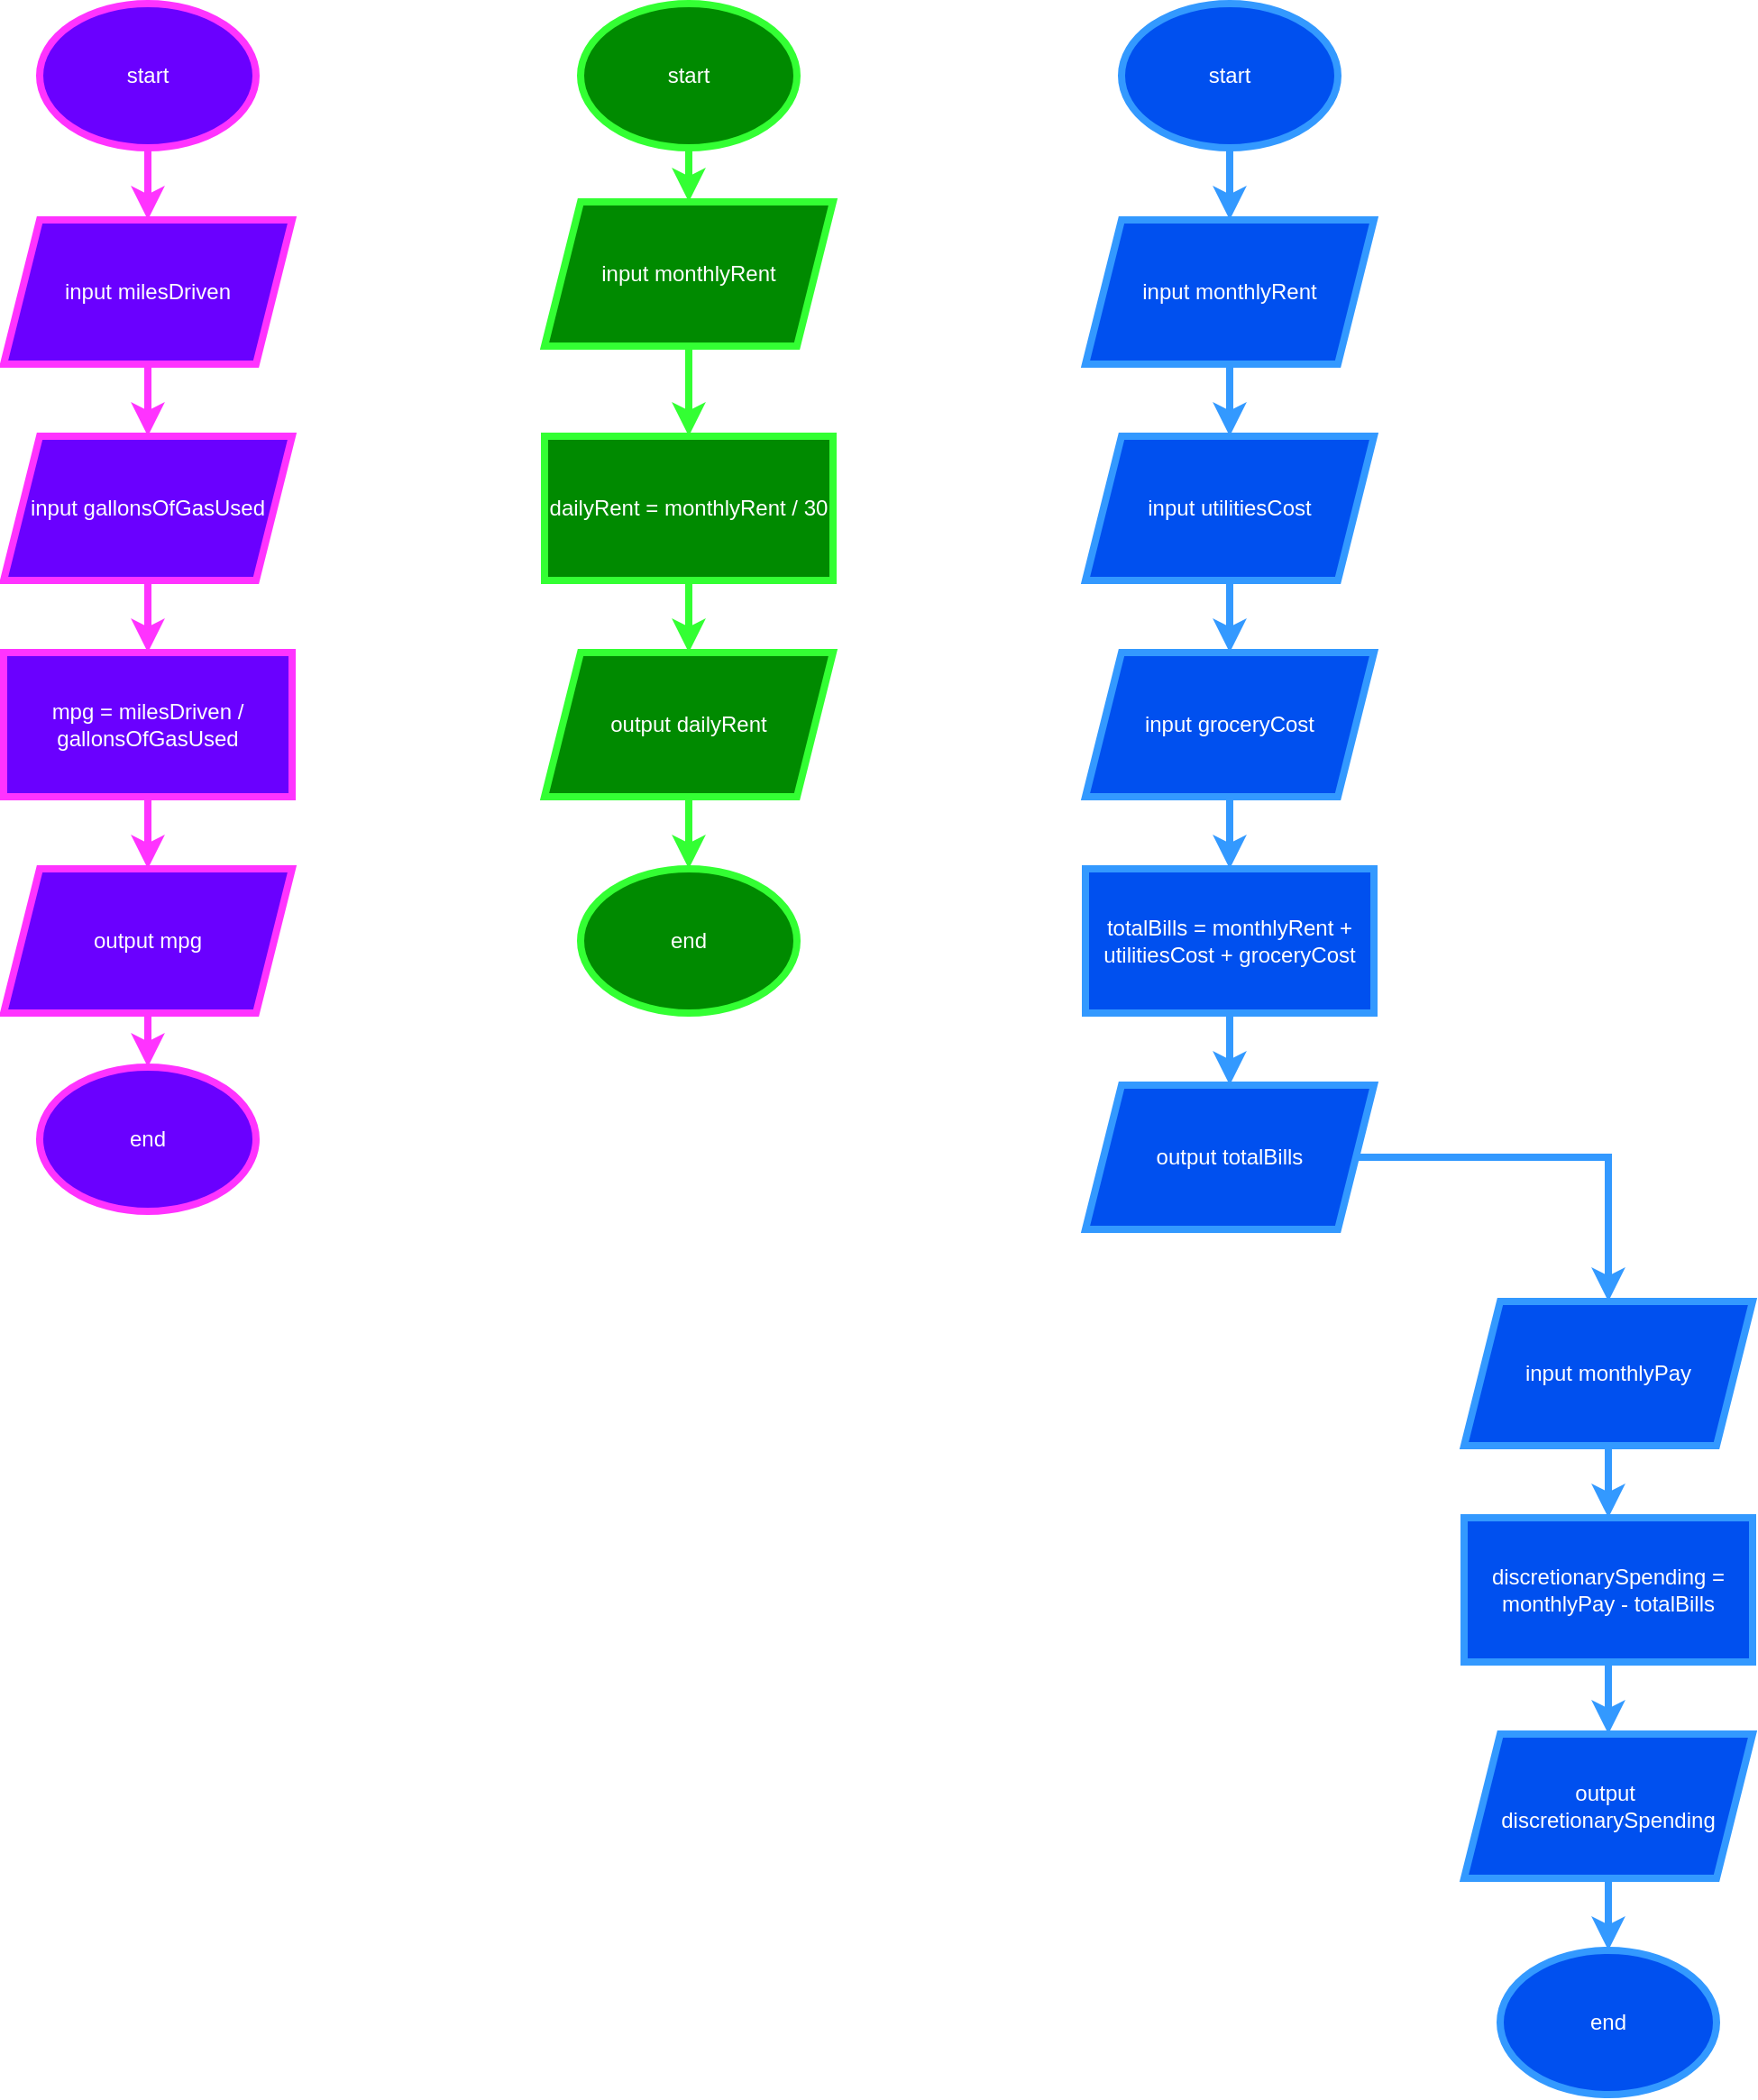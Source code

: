 <mxfile version="24.7.7">
  <diagram name="Page-1" id="Q24Te6iQJMVP2xUG6GIa">
    <mxGraphModel dx="2100" dy="1236" grid="1" gridSize="10" guides="1" tooltips="1" connect="1" arrows="1" fold="1" page="1" pageScale="2" pageWidth="850" pageHeight="1100" math="0" shadow="0">
      <root>
        <mxCell id="0" />
        <mxCell id="1" parent="0" />
        <mxCell id="2huRS0k6ANEK0z0OvlgN-1" value="start" style="ellipse;whiteSpace=wrap;html=1;fillColor=#6a00ff;fontColor=#ffffff;strokeColor=#FF33FF;strokeWidth=4;" vertex="1" parent="1">
          <mxGeometry x="40" y="40" width="120" height="80" as="geometry" />
        </mxCell>
        <mxCell id="2huRS0k6ANEK0z0OvlgN-3" value="input milesDriven" style="rounded=0;whiteSpace=wrap;html=1;fillColor=#6a00ff;fontColor=#ffffff;strokeColor=#FF33FF;shape=parallelogram;perimeter=parallelogramPerimeter;fixedSize=1;strokeWidth=4;" vertex="1" parent="1">
          <mxGeometry x="20" y="160" width="160" height="80" as="geometry" />
        </mxCell>
        <mxCell id="2huRS0k6ANEK0z0OvlgN-4" value="" style="edgeStyle=orthogonalEdgeStyle;rounded=0;orthogonalLoop=1;jettySize=auto;html=1;strokeColor=#FF33FF;strokeWidth=4;fillColor=#6a00ff;" edge="1" parent="1" source="2huRS0k6ANEK0z0OvlgN-1" target="2huRS0k6ANEK0z0OvlgN-3">
          <mxGeometry relative="1" as="geometry" />
        </mxCell>
        <mxCell id="2huRS0k6ANEK0z0OvlgN-5" value="input gallonsOfGasUsed" style="shape=parallelogram;perimeter=parallelogramPerimeter;whiteSpace=wrap;html=1;fixedSize=1;fillColor=#6a00ff;fontColor=#ffffff;strokeColor=#FF33FF;strokeWidth=4;" vertex="1" parent="1">
          <mxGeometry x="20" y="280" width="160" height="80" as="geometry" />
        </mxCell>
        <mxCell id="2huRS0k6ANEK0z0OvlgN-6" value="" style="edgeStyle=orthogonalEdgeStyle;rounded=0;orthogonalLoop=1;jettySize=auto;html=1;strokeColor=#FF33FF;strokeWidth=4;fillColor=#6a00ff;" edge="1" parent="1" source="2huRS0k6ANEK0z0OvlgN-3" target="2huRS0k6ANEK0z0OvlgN-5">
          <mxGeometry relative="1" as="geometry" />
        </mxCell>
        <mxCell id="2huRS0k6ANEK0z0OvlgN-9" value="mpg = milesDriven / gallonsOfGasUsed" style="rounded=0;whiteSpace=wrap;html=1;fillColor=#6a00ff;fontColor=#ffffff;strokeColor=#FF33FF;strokeWidth=4;" vertex="1" parent="1">
          <mxGeometry x="20" y="400" width="160" height="80" as="geometry" />
        </mxCell>
        <mxCell id="2huRS0k6ANEK0z0OvlgN-10" value="" style="edgeStyle=orthogonalEdgeStyle;rounded=0;orthogonalLoop=1;jettySize=auto;html=1;strokeColor=#FF33FF;strokeWidth=4;fillColor=#6a00ff;" edge="1" parent="1" source="2huRS0k6ANEK0z0OvlgN-5" target="2huRS0k6ANEK0z0OvlgN-9">
          <mxGeometry relative="1" as="geometry" />
        </mxCell>
        <mxCell id="2huRS0k6ANEK0z0OvlgN-11" value="output mpg" style="shape=parallelogram;perimeter=parallelogramPerimeter;whiteSpace=wrap;html=1;fixedSize=1;fillColor=#6a00ff;fontColor=#ffffff;strokeColor=#FF33FF;strokeWidth=4;" vertex="1" parent="1">
          <mxGeometry x="20" y="520" width="160" height="80" as="geometry" />
        </mxCell>
        <mxCell id="2huRS0k6ANEK0z0OvlgN-12" value="" style="edgeStyle=orthogonalEdgeStyle;rounded=0;orthogonalLoop=1;jettySize=auto;html=1;strokeColor=#FF33FF;strokeWidth=4;fillColor=#6a00ff;" edge="1" parent="1" source="2huRS0k6ANEK0z0OvlgN-9" target="2huRS0k6ANEK0z0OvlgN-11">
          <mxGeometry relative="1" as="geometry" />
        </mxCell>
        <mxCell id="2huRS0k6ANEK0z0OvlgN-13" value="end" style="ellipse;whiteSpace=wrap;html=1;fillColor=#6a00ff;fontColor=#ffffff;strokeColor=#FF33FF;strokeWidth=4;" vertex="1" parent="1">
          <mxGeometry x="40" y="630" width="120" height="80" as="geometry" />
        </mxCell>
        <mxCell id="2huRS0k6ANEK0z0OvlgN-14" value="" style="edgeStyle=orthogonalEdgeStyle;rounded=0;orthogonalLoop=1;jettySize=auto;html=1;strokeColor=#FF33FF;strokeWidth=4;fillColor=#6a00ff;" edge="1" parent="1" source="2huRS0k6ANEK0z0OvlgN-11" target="2huRS0k6ANEK0z0OvlgN-13">
          <mxGeometry relative="1" as="geometry" />
        </mxCell>
        <mxCell id="2huRS0k6ANEK0z0OvlgN-15" value="start" style="ellipse;whiteSpace=wrap;html=1;fillColor=#008a00;fontColor=#ffffff;strokeColor=#33FF33;strokeWidth=4;" vertex="1" parent="1">
          <mxGeometry x="340" y="40" width="120" height="80" as="geometry" />
        </mxCell>
        <mxCell id="2huRS0k6ANEK0z0OvlgN-16" value="input monthlyRent" style="shape=parallelogram;perimeter=parallelogramPerimeter;whiteSpace=wrap;html=1;fixedSize=1;fillColor=#008a00;fontColor=#ffffff;strokeColor=#33FF33;strokeWidth=4;" vertex="1" parent="1">
          <mxGeometry x="320" y="150" width="160" height="80" as="geometry" />
        </mxCell>
        <mxCell id="2huRS0k6ANEK0z0OvlgN-17" value="" style="edgeStyle=orthogonalEdgeStyle;rounded=0;orthogonalLoop=1;jettySize=auto;html=1;fillColor=#008a00;strokeColor=#33FF33;strokeWidth=4;" edge="1" parent="1" source="2huRS0k6ANEK0z0OvlgN-15" target="2huRS0k6ANEK0z0OvlgN-16">
          <mxGeometry relative="1" as="geometry" />
        </mxCell>
        <mxCell id="2huRS0k6ANEK0z0OvlgN-18" value="dailyRent = monthlyRent / 30" style="rounded=0;whiteSpace=wrap;html=1;fillColor=#008a00;fontColor=#ffffff;strokeColor=#33FF33;strokeWidth=4;" vertex="1" parent="1">
          <mxGeometry x="320" y="280" width="160" height="80" as="geometry" />
        </mxCell>
        <mxCell id="2huRS0k6ANEK0z0OvlgN-19" value="" style="edgeStyle=orthogonalEdgeStyle;rounded=0;orthogonalLoop=1;jettySize=auto;html=1;fillColor=#008a00;strokeColor=#33FF33;strokeWidth=4;" edge="1" parent="1" source="2huRS0k6ANEK0z0OvlgN-16" target="2huRS0k6ANEK0z0OvlgN-18">
          <mxGeometry relative="1" as="geometry" />
        </mxCell>
        <mxCell id="2huRS0k6ANEK0z0OvlgN-21" value="output dailyRent" style="shape=parallelogram;perimeter=parallelogramPerimeter;whiteSpace=wrap;html=1;fixedSize=1;fillColor=#008a00;fontColor=#ffffff;strokeColor=#33FF33;strokeWidth=4;" vertex="1" parent="1">
          <mxGeometry x="320" y="400" width="160" height="80" as="geometry" />
        </mxCell>
        <mxCell id="2huRS0k6ANEK0z0OvlgN-22" value="" style="edgeStyle=orthogonalEdgeStyle;rounded=0;orthogonalLoop=1;jettySize=auto;html=1;fillColor=#008a00;strokeColor=#33FF33;strokeWidth=4;" edge="1" parent="1" source="2huRS0k6ANEK0z0OvlgN-18" target="2huRS0k6ANEK0z0OvlgN-21">
          <mxGeometry relative="1" as="geometry" />
        </mxCell>
        <mxCell id="2huRS0k6ANEK0z0OvlgN-23" value="end" style="ellipse;whiteSpace=wrap;html=1;fillColor=#008a00;fontColor=#ffffff;strokeColor=#33FF33;strokeWidth=4;" vertex="1" parent="1">
          <mxGeometry x="340" y="520" width="120" height="80" as="geometry" />
        </mxCell>
        <mxCell id="2huRS0k6ANEK0z0OvlgN-24" value="" style="edgeStyle=orthogonalEdgeStyle;rounded=0;orthogonalLoop=1;jettySize=auto;html=1;fillColor=#008a00;strokeColor=#33FF33;strokeWidth=4;" edge="1" parent="1" source="2huRS0k6ANEK0z0OvlgN-21" target="2huRS0k6ANEK0z0OvlgN-23">
          <mxGeometry relative="1" as="geometry" />
        </mxCell>
        <mxCell id="2huRS0k6ANEK0z0OvlgN-25" value="start" style="ellipse;whiteSpace=wrap;html=1;fillColor=#0050ef;strokeColor=#3399FF;fontColor=#ffffff;strokeWidth=4;" vertex="1" parent="1">
          <mxGeometry x="640" y="40" width="120" height="80" as="geometry" />
        </mxCell>
        <mxCell id="2huRS0k6ANEK0z0OvlgN-26" value="input monthlyRent" style="shape=parallelogram;perimeter=parallelogramPerimeter;whiteSpace=wrap;html=1;fixedSize=1;fillColor=#0050ef;fontColor=#ffffff;strokeColor=#3399FF;strokeWidth=4;" vertex="1" parent="1">
          <mxGeometry x="620" y="160" width="160" height="80" as="geometry" />
        </mxCell>
        <mxCell id="2huRS0k6ANEK0z0OvlgN-27" value="" style="edgeStyle=orthogonalEdgeStyle;rounded=0;orthogonalLoop=1;jettySize=auto;html=1;fillColor=#0050ef;strokeColor=#3399FF;strokeWidth=4;" edge="1" parent="1" source="2huRS0k6ANEK0z0OvlgN-25" target="2huRS0k6ANEK0z0OvlgN-26">
          <mxGeometry relative="1" as="geometry" />
        </mxCell>
        <mxCell id="2huRS0k6ANEK0z0OvlgN-28" value="input utilitiesCost" style="shape=parallelogram;perimeter=parallelogramPerimeter;whiteSpace=wrap;html=1;fixedSize=1;fillColor=#0050ef;fontColor=#ffffff;strokeColor=#3399FF;strokeWidth=4;" vertex="1" parent="1">
          <mxGeometry x="620" y="280" width="160" height="80" as="geometry" />
        </mxCell>
        <mxCell id="2huRS0k6ANEK0z0OvlgN-29" value="" style="edgeStyle=orthogonalEdgeStyle;rounded=0;orthogonalLoop=1;jettySize=auto;html=1;fillColor=#0050ef;strokeColor=#3399FF;strokeWidth=4;" edge="1" parent="1" source="2huRS0k6ANEK0z0OvlgN-26" target="2huRS0k6ANEK0z0OvlgN-28">
          <mxGeometry relative="1" as="geometry" />
        </mxCell>
        <mxCell id="2huRS0k6ANEK0z0OvlgN-30" value="input groceryCost" style="shape=parallelogram;perimeter=parallelogramPerimeter;whiteSpace=wrap;html=1;fixedSize=1;fillColor=#0050ef;fontColor=#ffffff;strokeColor=#3399FF;strokeWidth=4;" vertex="1" parent="1">
          <mxGeometry x="620" y="400" width="160" height="80" as="geometry" />
        </mxCell>
        <mxCell id="2huRS0k6ANEK0z0OvlgN-31" value="" style="edgeStyle=orthogonalEdgeStyle;rounded=0;orthogonalLoop=1;jettySize=auto;html=1;fillColor=#0050ef;strokeColor=#3399FF;strokeWidth=4;" edge="1" parent="1" source="2huRS0k6ANEK0z0OvlgN-28" target="2huRS0k6ANEK0z0OvlgN-30">
          <mxGeometry relative="1" as="geometry" />
        </mxCell>
        <mxCell id="2huRS0k6ANEK0z0OvlgN-32" value="totalBills = monthlyRent + utilitiesCost + groceryCost" style="rounded=0;whiteSpace=wrap;html=1;fillColor=#0050ef;fontColor=#ffffff;strokeColor=#3399FF;strokeWidth=4;" vertex="1" parent="1">
          <mxGeometry x="620" y="520" width="160" height="80" as="geometry" />
        </mxCell>
        <mxCell id="2huRS0k6ANEK0z0OvlgN-33" value="" style="edgeStyle=orthogonalEdgeStyle;rounded=0;orthogonalLoop=1;jettySize=auto;html=1;fillColor=#0050ef;strokeColor=#3399FF;strokeWidth=4;" edge="1" parent="1" source="2huRS0k6ANEK0z0OvlgN-30" target="2huRS0k6ANEK0z0OvlgN-32">
          <mxGeometry relative="1" as="geometry" />
        </mxCell>
        <mxCell id="2huRS0k6ANEK0z0OvlgN-34" value="output totalBills" style="shape=parallelogram;perimeter=parallelogramPerimeter;whiteSpace=wrap;html=1;fixedSize=1;fillColor=#0050ef;fontColor=#ffffff;strokeColor=#3399FF;strokeWidth=4;" vertex="1" parent="1">
          <mxGeometry x="620" y="640" width="160" height="80" as="geometry" />
        </mxCell>
        <mxCell id="2huRS0k6ANEK0z0OvlgN-35" value="" style="edgeStyle=orthogonalEdgeStyle;rounded=0;orthogonalLoop=1;jettySize=auto;html=1;fillColor=#0050ef;strokeColor=#3399FF;strokeWidth=4;" edge="1" parent="1" source="2huRS0k6ANEK0z0OvlgN-32" target="2huRS0k6ANEK0z0OvlgN-34">
          <mxGeometry relative="1" as="geometry" />
        </mxCell>
        <mxCell id="2huRS0k6ANEK0z0OvlgN-36" value="input monthlyPay" style="shape=parallelogram;perimeter=parallelogramPerimeter;whiteSpace=wrap;html=1;fixedSize=1;fillColor=#0050ef;fontColor=#ffffff;strokeColor=#3399FF;strokeWidth=4;" vertex="1" parent="1">
          <mxGeometry x="830" y="760" width="160" height="80" as="geometry" />
        </mxCell>
        <mxCell id="2huRS0k6ANEK0z0OvlgN-37" value="" style="edgeStyle=orthogonalEdgeStyle;rounded=0;orthogonalLoop=1;jettySize=auto;html=1;fillColor=#0050ef;strokeColor=#3399FF;strokeWidth=4;" edge="1" parent="1" source="2huRS0k6ANEK0z0OvlgN-34" target="2huRS0k6ANEK0z0OvlgN-36">
          <mxGeometry relative="1" as="geometry" />
        </mxCell>
        <mxCell id="2huRS0k6ANEK0z0OvlgN-38" value="discretionarySpending = monthlyPay - totalBills" style="rounded=0;whiteSpace=wrap;html=1;fillColor=#0050ef;fontColor=#ffffff;strokeColor=#3399FF;strokeWidth=4;" vertex="1" parent="1">
          <mxGeometry x="830" y="880" width="160" height="80" as="geometry" />
        </mxCell>
        <mxCell id="2huRS0k6ANEK0z0OvlgN-39" value="" style="edgeStyle=orthogonalEdgeStyle;rounded=0;orthogonalLoop=1;jettySize=auto;html=1;fillColor=#0050ef;strokeColor=#3399FF;strokeWidth=4;" edge="1" parent="1" source="2huRS0k6ANEK0z0OvlgN-36" target="2huRS0k6ANEK0z0OvlgN-38">
          <mxGeometry relative="1" as="geometry" />
        </mxCell>
        <mxCell id="2huRS0k6ANEK0z0OvlgN-40" value="output&amp;nbsp;&lt;div&gt;discretionarySpending&lt;/div&gt;" style="shape=parallelogram;perimeter=parallelogramPerimeter;whiteSpace=wrap;html=1;fixedSize=1;fillColor=#0050ef;fontColor=#ffffff;strokeColor=#3399FF;strokeWidth=4;" vertex="1" parent="1">
          <mxGeometry x="830" y="1000" width="160" height="80" as="geometry" />
        </mxCell>
        <mxCell id="2huRS0k6ANEK0z0OvlgN-41" value="" style="edgeStyle=orthogonalEdgeStyle;rounded=0;orthogonalLoop=1;jettySize=auto;html=1;fillColor=#0050ef;strokeColor=#3399FF;strokeWidth=4;" edge="1" parent="1" source="2huRS0k6ANEK0z0OvlgN-38" target="2huRS0k6ANEK0z0OvlgN-40">
          <mxGeometry relative="1" as="geometry" />
        </mxCell>
        <mxCell id="2huRS0k6ANEK0z0OvlgN-42" value="end" style="ellipse;whiteSpace=wrap;html=1;fillColor=#0050ef;fontColor=#ffffff;strokeColor=#3399FF;strokeWidth=4;" vertex="1" parent="1">
          <mxGeometry x="850" y="1120" width="120" height="80" as="geometry" />
        </mxCell>
        <mxCell id="2huRS0k6ANEK0z0OvlgN-43" value="" style="edgeStyle=orthogonalEdgeStyle;rounded=0;orthogonalLoop=1;jettySize=auto;html=1;fillColor=#0050ef;strokeColor=#3399FF;strokeWidth=4;" edge="1" parent="1" source="2huRS0k6ANEK0z0OvlgN-40" target="2huRS0k6ANEK0z0OvlgN-42">
          <mxGeometry relative="1" as="geometry" />
        </mxCell>
      </root>
    </mxGraphModel>
  </diagram>
</mxfile>
